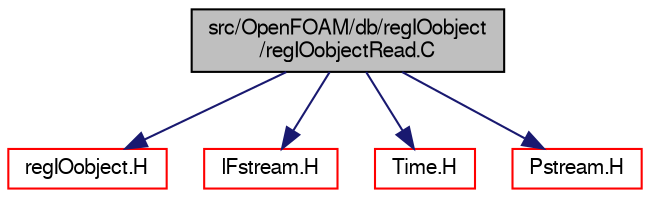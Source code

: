 digraph "src/OpenFOAM/db/regIOobject/regIOobjectRead.C"
{
  bgcolor="transparent";
  edge [fontname="FreeSans",fontsize="10",labelfontname="FreeSans",labelfontsize="10"];
  node [fontname="FreeSans",fontsize="10",shape=record];
  Node0 [label="src/OpenFOAM/db/regIOobject\l/regIOobjectRead.C",height=0.2,width=0.4,color="black", fillcolor="grey75", style="filled", fontcolor="black"];
  Node0 -> Node1 [color="midnightblue",fontsize="10",style="solid",fontname="FreeSans"];
  Node1 [label="regIOobject.H",height=0.2,width=0.4,color="red",URL="$a09251.html"];
  Node0 -> Node68 [color="midnightblue",fontsize="10",style="solid",fontname="FreeSans"];
  Node68 [label="IFstream.H",height=0.2,width=0.4,color="red",URL="$a09059.html"];
  Node0 -> Node77 [color="midnightblue",fontsize="10",style="solid",fontname="FreeSans"];
  Node77 [label="Time.H",height=0.2,width=0.4,color="red",URL="$a09311.html"];
  Node0 -> Node153 [color="midnightblue",fontsize="10",style="solid",fontname="FreeSans"];
  Node153 [label="Pstream.H",height=0.2,width=0.4,color="red",URL="$a09134.html"];
}
